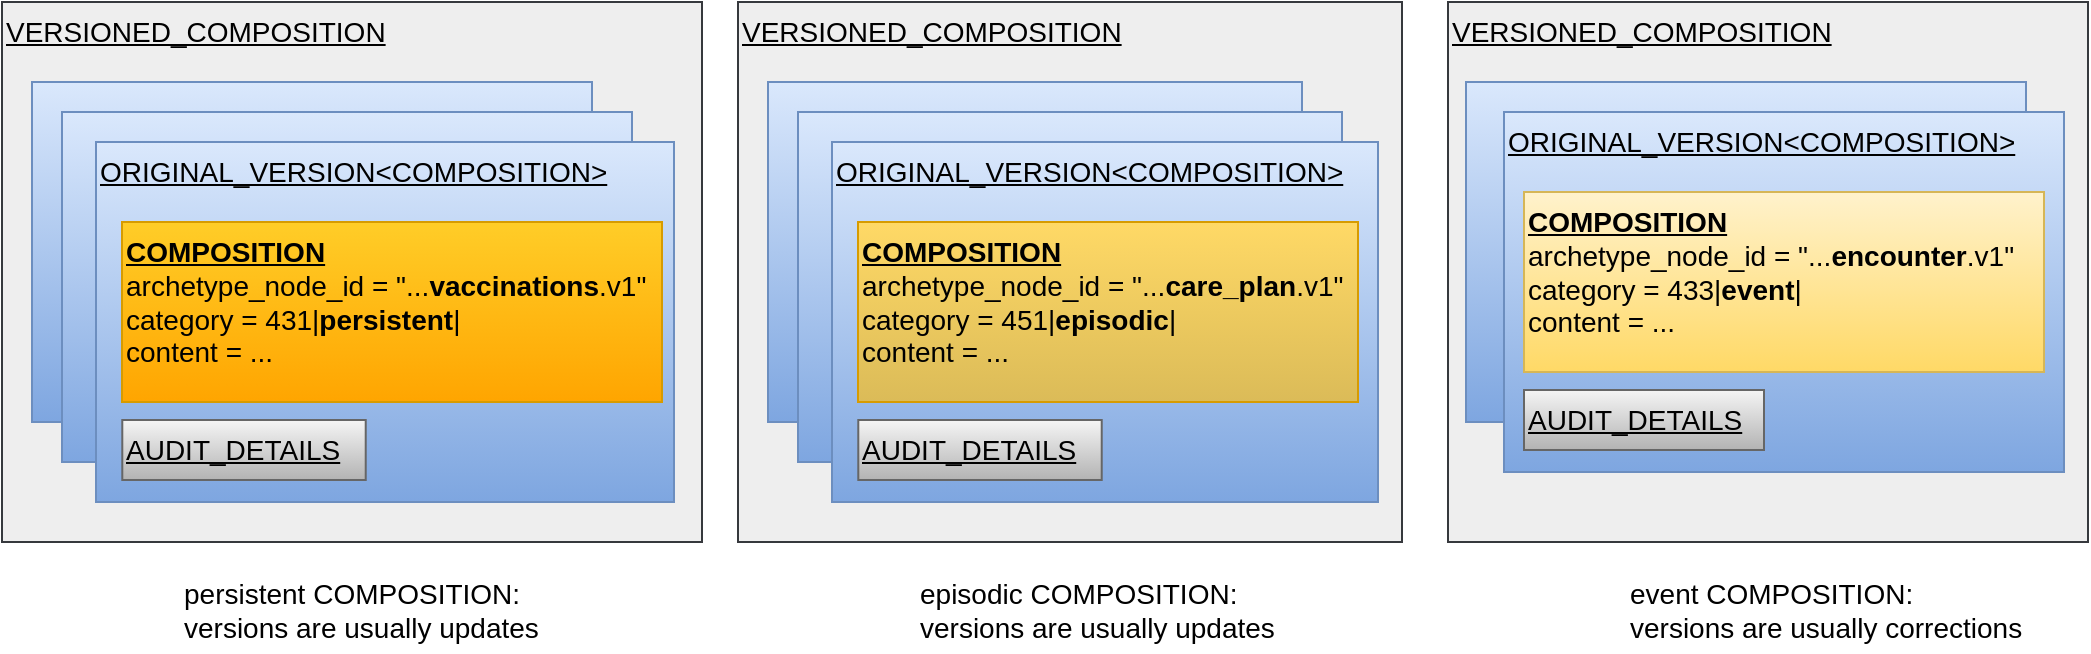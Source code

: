 <mxfile version="12.6.5" type="device"><diagram id="Ipy5a6JUwnwC102qDjiA" name="Page-1"><mxGraphModel dx="1366" dy="816" grid="1" gridSize="10" guides="1" tooltips="1" connect="1" arrows="1" fold="1" page="1" pageScale="1" pageWidth="1169" pageHeight="827" math="0" shadow="0"><root><mxCell id="0"/><mxCell id="1" parent="0"/><mxCell id="qDFtoAM4QETea1y4RNJC-1" value="&lt;u&gt;&lt;span&gt;VERSIONED_COMPOSITION&lt;/span&gt;&lt;/u&gt;&lt;br&gt;" style="rounded=0;whiteSpace=wrap;html=1;fontSize=14;verticalAlign=top;align=left;fillColor=#eeeeee;strokeColor=#36393d;fontStyle=0" parent="1" vertex="1"><mxGeometry x="20" y="40" width="350" height="270" as="geometry"/></mxCell><mxCell id="qDFtoAM4QETea1y4RNJC-13" value="" style="group;fillColor=#dae8fc;strokeColor=#6c8ebf;gradientColor=#7ea6e0;" parent="1" vertex="1" connectable="0"><mxGeometry x="35" y="80" width="280" height="170" as="geometry"/></mxCell><mxCell id="qDFtoAM4QETea1y4RNJC-2" value="" style="rounded=0;whiteSpace=wrap;html=1;fontSize=14;verticalAlign=top;align=left;fillColor=#dae8fc;strokeColor=#6c8ebf;gradientColor=#7ea6e0;" parent="qDFtoAM4QETea1y4RNJC-13" vertex="1"><mxGeometry width="280" height="170" as="geometry"/></mxCell><mxCell id="qDFtoAM4QETea1y4RNJC-6" value="" style="rounded=0;whiteSpace=wrap;html=1;fontSize=14;verticalAlign=top;align=left;fillColor=#fff2cc;strokeColor=#d6b656;gradientColor=#ffd966;" parent="qDFtoAM4QETea1y4RNJC-13" vertex="1"><mxGeometry x="70" y="72.25" width="190" height="59.5" as="geometry"/></mxCell><mxCell id="qDFtoAM4QETea1y4RNJC-12" value="" style="group" parent="qDFtoAM4QETea1y4RNJC-13" vertex="1" connectable="0"><mxGeometry x="89" y="79.9" width="89" height="45.9" as="geometry"/></mxCell><mxCell id="qDFtoAM4QETea1y4RNJC-7" value="" style="rounded=0;whiteSpace=wrap;html=1;fontSize=14;align=left;fillColor=#f8cecc;strokeColor=#b85450;" parent="qDFtoAM4QETea1y4RNJC-12" vertex="1"><mxGeometry width="30" height="8.5" as="geometry"/></mxCell><mxCell id="qDFtoAM4QETea1y4RNJC-10" style="edgeStyle=orthogonalEdgeStyle;rounded=0;orthogonalLoop=1;jettySize=auto;html=1;exitX=0.5;exitY=1;exitDx=0;exitDy=0;entryX=0;entryY=0.5;entryDx=0;entryDy=0;fontSize=14;endArrow=none;endFill=0;" parent="qDFtoAM4QETea1y4RNJC-12" source="qDFtoAM4QETea1y4RNJC-7" edge="1"><mxGeometry relative="1" as="geometry"><mxPoint x="59" y="25.5" as="targetPoint"/></mxGeometry></mxCell><mxCell id="qDFtoAM4QETea1y4RNJC-11" style="edgeStyle=orthogonalEdgeStyle;rounded=0;orthogonalLoop=1;jettySize=auto;html=1;exitX=0.5;exitY=1;exitDx=0;exitDy=0;entryX=0;entryY=0.5;entryDx=0;entryDy=0;endArrow=none;endFill=0;fontSize=14;" parent="qDFtoAM4QETea1y4RNJC-12" source="qDFtoAM4QETea1y4RNJC-7" edge="1"><mxGeometry relative="1" as="geometry"><mxPoint x="59" y="41.65" as="targetPoint"/></mxGeometry></mxCell><mxCell id="qDFtoAM4QETea1y4RNJC-14" value="" style="group;fillColor=#dae8fc;strokeColor=#6c8ebf;gradientColor=#7ea6e0;" parent="1" vertex="1" connectable="0"><mxGeometry x="50" y="95" width="285" height="175" as="geometry"/></mxCell><mxCell id="qDFtoAM4QETea1y4RNJC-15" value="" style="rounded=0;whiteSpace=wrap;html=1;fontSize=14;verticalAlign=top;align=left;fillColor=#dae8fc;strokeColor=#6c8ebf;gradientColor=#7ea6e0;" parent="qDFtoAM4QETea1y4RNJC-14" vertex="1"><mxGeometry width="285" height="175" as="geometry"/></mxCell><mxCell id="qDFtoAM4QETea1y4RNJC-18" value="" style="rounded=0;whiteSpace=wrap;html=1;fontSize=14;verticalAlign=top;align=left;fillColor=#fff2cc;strokeColor=#d6b656;gradientColor=#ffd966;" parent="qDFtoAM4QETea1y4RNJC-14" vertex="1"><mxGeometry x="71.25" y="70" width="193.393" height="61.25" as="geometry"/></mxCell><mxCell id="qDFtoAM4QETea1y4RNJC-19" value="" style="group" parent="qDFtoAM4QETea1y4RNJC-14" vertex="1" connectable="0"><mxGeometry x="90.589" y="77.875" width="90.589" height="47.25" as="geometry"/></mxCell><mxCell id="qDFtoAM4QETea1y4RNJC-20" value="" style="rounded=0;whiteSpace=wrap;html=1;fontSize=14;align=left;fillColor=#f8cecc;strokeColor=#b85450;" parent="qDFtoAM4QETea1y4RNJC-19" vertex="1"><mxGeometry width="30.536" height="8.75" as="geometry"/></mxCell><mxCell id="qDFtoAM4QETea1y4RNJC-25" value="" style="group;fontStyle=1" parent="1" vertex="1" connectable="0"><mxGeometry x="70" y="110" width="284" height="200" as="geometry"/></mxCell><mxCell id="qDFtoAM4QETea1y4RNJC-26" value="&lt;u&gt;ORIGINAL_VERSION&amp;lt;COMPOSITION&amp;gt;&lt;/u&gt;" style="rounded=0;whiteSpace=wrap;html=1;fontSize=14;verticalAlign=top;align=left;fillColor=#dae8fc;strokeColor=#6c8ebf;gradientColor=#7ea6e0;" parent="qDFtoAM4QETea1y4RNJC-25" vertex="1"><mxGeometry x="-3" width="289" height="180" as="geometry"/></mxCell><mxCell id="qDFtoAM4QETea1y4RNJC-27" value="&lt;b&gt;&lt;u&gt;COMPOSITION&lt;/u&gt;&lt;/b&gt;&lt;br&gt;archetype_node_id = &quot;...&lt;b&gt;vaccinations&lt;/b&gt;.v1&quot;&lt;br&gt;category = 431|&lt;b&gt;persistent&lt;/b&gt;|&lt;br&gt;content = ..." style="rounded=0;whiteSpace=wrap;html=1;fontSize=14;verticalAlign=top;align=left;fillColor=#ffcd28;strokeColor=#d79b00;gradientColor=#ffa500;" parent="qDFtoAM4QETea1y4RNJC-25" vertex="1"><mxGeometry x="10" y="40" width="270" height="90" as="geometry"/></mxCell><mxCell id="qDFtoAM4QETea1y4RNJC-28" value="&lt;span style=&quot;font-weight: normal&quot;&gt;&lt;u&gt;AUDIT_DETAILS&lt;/u&gt;&lt;/span&gt;" style="rounded=0;whiteSpace=wrap;html=1;fontSize=14;verticalAlign=top;align=left;fillColor=#f5f5f5;strokeColor=#666666;gradientColor=#b3b3b3;fontStyle=1" parent="qDFtoAM4QETea1y4RNJC-25" vertex="1"><mxGeometry x="10.143" y="139" width="121.714" height="30" as="geometry"/></mxCell><mxCell id="auwJF7oN06-9zfajjM2E-1" value="persistent COMPOSITION:&lt;br&gt;versions are&amp;nbsp;usually&amp;nbsp;updates" style="text;html=1;resizable=0;points=[];autosize=1;align=left;verticalAlign=top;spacingTop=-4;fontSize=14;fontColor=#000000;" parent="1" vertex="1"><mxGeometry x="109" y="325" width="190" height="40" as="geometry"/></mxCell><mxCell id="auwJF7oN06-9zfajjM2E-2" value="&lt;u&gt;&lt;span&gt;VERSIONED_COMPOSITION&lt;/span&gt;&lt;/u&gt;&lt;br&gt;" style="rounded=0;whiteSpace=wrap;html=1;fontSize=14;verticalAlign=top;align=left;fillColor=#eeeeee;strokeColor=#36393d;fontStyle=0" parent="1" vertex="1"><mxGeometry x="743" y="40" width="320" height="270" as="geometry"/></mxCell><mxCell id="auwJF7oN06-9zfajjM2E-3" value="" style="group;fillColor=#dae8fc;strokeColor=#6c8ebf;gradientColor=#7ea6e0;" parent="1" vertex="1" connectable="0"><mxGeometry x="752" y="80" width="280" height="170" as="geometry"/></mxCell><mxCell id="auwJF7oN06-9zfajjM2E-4" value="" style="rounded=0;whiteSpace=wrap;html=1;fontSize=14;verticalAlign=top;align=left;fillColor=#dae8fc;strokeColor=#6c8ebf;gradientColor=#7ea6e0;" parent="auwJF7oN06-9zfajjM2E-3" vertex="1"><mxGeometry width="280" height="170" as="geometry"/></mxCell><mxCell id="auwJF7oN06-9zfajjM2E-5" value="" style="rounded=0;whiteSpace=wrap;html=1;fontSize=14;verticalAlign=top;align=left;fillColor=#fff2cc;strokeColor=#d6b656;gradientColor=#ffd966;" parent="auwJF7oN06-9zfajjM2E-3" vertex="1"><mxGeometry x="50" y="57.25" width="190" height="59.5" as="geometry"/></mxCell><mxCell id="auwJF7oN06-9zfajjM2E-6" value="" style="group" parent="auwJF7oN06-9zfajjM2E-3" vertex="1" connectable="0"><mxGeometry x="69" y="64.9" width="89" height="45.9" as="geometry"/></mxCell><mxCell id="auwJF7oN06-9zfajjM2E-7" value="" style="rounded=0;whiteSpace=wrap;html=1;fontSize=14;align=left;fillColor=#f8cecc;strokeColor=#b85450;" parent="auwJF7oN06-9zfajjM2E-6" vertex="1"><mxGeometry width="30" height="8.5" as="geometry"/></mxCell><mxCell id="auwJF7oN06-9zfajjM2E-8" style="edgeStyle=orthogonalEdgeStyle;rounded=0;orthogonalLoop=1;jettySize=auto;html=1;exitX=0.5;exitY=1;exitDx=0;exitDy=0;entryX=0;entryY=0.5;entryDx=0;entryDy=0;fontSize=14;endArrow=none;endFill=0;" parent="auwJF7oN06-9zfajjM2E-6" source="auwJF7oN06-9zfajjM2E-7" edge="1"><mxGeometry relative="1" as="geometry"><mxPoint x="59" y="25.5" as="targetPoint"/></mxGeometry></mxCell><mxCell id="auwJF7oN06-9zfajjM2E-9" style="edgeStyle=orthogonalEdgeStyle;rounded=0;orthogonalLoop=1;jettySize=auto;html=1;exitX=0.5;exitY=1;exitDx=0;exitDy=0;entryX=0;entryY=0.5;entryDx=0;entryDy=0;endArrow=none;endFill=0;fontSize=14;" parent="auwJF7oN06-9zfajjM2E-6" source="auwJF7oN06-9zfajjM2E-7" edge="1"><mxGeometry relative="1" as="geometry"><mxPoint x="59" y="41.65" as="targetPoint"/></mxGeometry></mxCell><mxCell id="auwJF7oN06-9zfajjM2E-15" value="" style="group;fontStyle=1" parent="1" vertex="1" connectable="0"><mxGeometry x="771" y="95" width="280" height="200" as="geometry"/></mxCell><mxCell id="auwJF7oN06-9zfajjM2E-16" value="&lt;u&gt;ORIGINAL_VERSION&amp;lt;COMPOSITION&amp;gt;&lt;/u&gt;" style="rounded=0;whiteSpace=wrap;html=1;fontSize=14;verticalAlign=top;align=left;fillColor=#dae8fc;strokeColor=#6c8ebf;gradientColor=#7ea6e0;" parent="auwJF7oN06-9zfajjM2E-15" vertex="1"><mxGeometry width="280" height="180" as="geometry"/></mxCell><mxCell id="auwJF7oN06-9zfajjM2E-17" value="&lt;b&gt;&lt;u&gt;COMPOSITION&lt;/u&gt;&lt;/b&gt;&lt;br&gt;archetype_node_id = &quot;...&lt;b&gt;encounter&lt;/b&gt;.v1&quot;&lt;br&gt;category = 433|&lt;b&gt;event&lt;/b&gt;|&lt;br&gt;content = ..." style="rounded=0;whiteSpace=wrap;html=1;fontSize=14;verticalAlign=top;align=left;fillColor=#fff2cc;strokeColor=#d6b656;gradientColor=#ffd966;" parent="auwJF7oN06-9zfajjM2E-15" vertex="1"><mxGeometry x="10" y="40" width="260" height="90" as="geometry"/></mxCell><mxCell id="auwJF7oN06-9zfajjM2E-18" value="&lt;span style=&quot;font-weight: normal&quot;&gt;&lt;u&gt;AUDIT_DETAILS&lt;/u&gt;&lt;/span&gt;" style="rounded=0;whiteSpace=wrap;html=1;fontSize=14;verticalAlign=top;align=left;fillColor=#f5f5f5;strokeColor=#666666;gradientColor=#b3b3b3;fontStyle=1" parent="auwJF7oN06-9zfajjM2E-15" vertex="1"><mxGeometry x="10" y="139" width="120" height="30" as="geometry"/></mxCell><mxCell id="auwJF7oN06-9zfajjM2E-19" value="event COMPOSITION:&lt;br&gt;versions are usually corrections" style="text;html=1;resizable=0;points=[];autosize=1;align=left;verticalAlign=top;spacingTop=-4;fontSize=14;fontColor=#000000;" parent="1" vertex="1"><mxGeometry x="832" y="325" width="210" height="40" as="geometry"/></mxCell><mxCell id="joSHiHEJ8JPi-cRDj-Yp-1" value="&lt;u&gt;&lt;span&gt;VERSIONED_COMPOSITION&lt;/span&gt;&lt;/u&gt;&lt;br&gt;" style="rounded=0;whiteSpace=wrap;html=1;fontSize=14;verticalAlign=top;align=left;fillColor=#eeeeee;strokeColor=#36393d;fontStyle=0" parent="1" vertex="1"><mxGeometry x="388" y="40" width="332" height="270" as="geometry"/></mxCell><mxCell id="joSHiHEJ8JPi-cRDj-Yp-2" value="" style="group;fillColor=#dae8fc;strokeColor=#6c8ebf;gradientColor=#7ea6e0;" parent="1" vertex="1" connectable="0"><mxGeometry x="403" y="80" width="267" height="170" as="geometry"/></mxCell><mxCell id="joSHiHEJ8JPi-cRDj-Yp-3" value="" style="rounded=0;whiteSpace=wrap;html=1;fontSize=14;verticalAlign=top;align=left;fillColor=#dae8fc;strokeColor=#6c8ebf;gradientColor=#7ea6e0;" parent="joSHiHEJ8JPi-cRDj-Yp-2" vertex="1"><mxGeometry width="267" height="170" as="geometry"/></mxCell><mxCell id="joSHiHEJ8JPi-cRDj-Yp-4" value="" style="rounded=0;whiteSpace=wrap;html=1;fontSize=14;verticalAlign=top;align=left;fillColor=#fff2cc;strokeColor=#d6b656;gradientColor=#ffd966;" parent="joSHiHEJ8JPi-cRDj-Yp-2" vertex="1"><mxGeometry x="66.75" y="72.25" width="181.179" height="59.5" as="geometry"/></mxCell><mxCell id="joSHiHEJ8JPi-cRDj-Yp-5" value="" style="group" parent="joSHiHEJ8JPi-cRDj-Yp-2" vertex="1" connectable="0"><mxGeometry x="84.868" y="79.9" width="84.868" height="45.9" as="geometry"/></mxCell><mxCell id="joSHiHEJ8JPi-cRDj-Yp-6" value="" style="rounded=0;whiteSpace=wrap;html=1;fontSize=14;align=left;fillColor=#f8cecc;strokeColor=#b85450;" parent="joSHiHEJ8JPi-cRDj-Yp-5" vertex="1"><mxGeometry width="28.607" height="8.5" as="geometry"/></mxCell><mxCell id="joSHiHEJ8JPi-cRDj-Yp-7" style="edgeStyle=orthogonalEdgeStyle;rounded=0;orthogonalLoop=1;jettySize=auto;html=1;exitX=0.5;exitY=1;exitDx=0;exitDy=0;entryX=0;entryY=0.5;entryDx=0;entryDy=0;fontSize=14;endArrow=none;endFill=0;" parent="joSHiHEJ8JPi-cRDj-Yp-5" source="joSHiHEJ8JPi-cRDj-Yp-6" edge="1"><mxGeometry relative="1" as="geometry"><mxPoint x="56.261" y="25.5" as="targetPoint"/></mxGeometry></mxCell><mxCell id="joSHiHEJ8JPi-cRDj-Yp-8" style="edgeStyle=orthogonalEdgeStyle;rounded=0;orthogonalLoop=1;jettySize=auto;html=1;exitX=0.5;exitY=1;exitDx=0;exitDy=0;entryX=0;entryY=0.5;entryDx=0;entryDy=0;endArrow=none;endFill=0;fontSize=14;" parent="joSHiHEJ8JPi-cRDj-Yp-5" source="joSHiHEJ8JPi-cRDj-Yp-6" edge="1"><mxGeometry relative="1" as="geometry"><mxPoint x="56.261" y="41.65" as="targetPoint"/></mxGeometry></mxCell><mxCell id="joSHiHEJ8JPi-cRDj-Yp-9" value="" style="group;fillColor=#dae8fc;strokeColor=#6c8ebf;gradientColor=#7ea6e0;" parent="1" vertex="1" connectable="0"><mxGeometry x="418" y="95" width="272" height="175" as="geometry"/></mxCell><mxCell id="joSHiHEJ8JPi-cRDj-Yp-10" value="" style="rounded=0;whiteSpace=wrap;html=1;fontSize=14;verticalAlign=top;align=left;fillColor=#dae8fc;strokeColor=#6c8ebf;gradientColor=#7ea6e0;" parent="joSHiHEJ8JPi-cRDj-Yp-9" vertex="1"><mxGeometry width="272" height="175" as="geometry"/></mxCell><mxCell id="joSHiHEJ8JPi-cRDj-Yp-11" value="" style="rounded=0;whiteSpace=wrap;html=1;fontSize=14;verticalAlign=top;align=left;fillColor=#fff2cc;strokeColor=#d6b656;gradientColor=#ffd966;" parent="joSHiHEJ8JPi-cRDj-Yp-9" vertex="1"><mxGeometry x="68" y="70" width="184.571" height="61.25" as="geometry"/></mxCell><mxCell id="joSHiHEJ8JPi-cRDj-Yp-12" value="" style="group" parent="joSHiHEJ8JPi-cRDj-Yp-9" vertex="1" connectable="0"><mxGeometry x="86.457" y="77.875" width="86.457" height="47.25" as="geometry"/></mxCell><mxCell id="joSHiHEJ8JPi-cRDj-Yp-13" value="" style="rounded=0;whiteSpace=wrap;html=1;fontSize=14;align=left;fillColor=#f8cecc;strokeColor=#b85450;" parent="joSHiHEJ8JPi-cRDj-Yp-12" vertex="1"><mxGeometry width="29.143" height="8.75" as="geometry"/></mxCell><mxCell id="joSHiHEJ8JPi-cRDj-Yp-14" value="" style="group;fontStyle=1" parent="1" vertex="1" connectable="0"><mxGeometry x="438" y="110" width="284" height="200" as="geometry"/></mxCell><mxCell id="joSHiHEJ8JPi-cRDj-Yp-15" value="&lt;u&gt;ORIGINAL_VERSION&amp;lt;COMPOSITION&amp;gt;&lt;/u&gt;" style="rounded=0;whiteSpace=wrap;html=1;fontSize=14;verticalAlign=top;align=left;fillColor=#dae8fc;strokeColor=#6c8ebf;gradientColor=#7ea6e0;" parent="joSHiHEJ8JPi-cRDj-Yp-14" vertex="1"><mxGeometry x="-3" width="273" height="180" as="geometry"/></mxCell><mxCell id="joSHiHEJ8JPi-cRDj-Yp-16" value="&lt;b&gt;&lt;u&gt;COMPOSITION&lt;/u&gt;&lt;/b&gt;&lt;br&gt;archetype_node_id = &quot;...&lt;b&gt;care_plan&lt;/b&gt;.v1&quot;&lt;br&gt;category = 451|&lt;b&gt;episodic&lt;/b&gt;|&lt;br&gt;content = ..." style="rounded=0;whiteSpace=wrap;html=1;fontSize=14;verticalAlign=top;align=left;fillColor=#FFD966;strokeColor=#d79b00;gradientColor=#DBBB58;" parent="joSHiHEJ8JPi-cRDj-Yp-14" vertex="1"><mxGeometry x="10" y="40" width="250" height="90" as="geometry"/></mxCell><mxCell id="joSHiHEJ8JPi-cRDj-Yp-17" value="&lt;span style=&quot;font-weight: normal&quot;&gt;&lt;u&gt;AUDIT_DETAILS&lt;/u&gt;&lt;/span&gt;" style="rounded=0;whiteSpace=wrap;html=1;fontSize=14;verticalAlign=top;align=left;fillColor=#f5f5f5;strokeColor=#666666;gradientColor=#b3b3b3;fontStyle=1" parent="joSHiHEJ8JPi-cRDj-Yp-14" vertex="1"><mxGeometry x="10.143" y="139" width="121.714" height="30" as="geometry"/></mxCell><mxCell id="joSHiHEJ8JPi-cRDj-Yp-18" value="episodic COMPOSITION:&lt;br&gt;versions are&amp;nbsp;usually&amp;nbsp;updates" style="text;html=1;resizable=0;points=[];autosize=1;align=left;verticalAlign=top;spacingTop=-4;fontSize=14;fontColor=#000000;" parent="1" vertex="1"><mxGeometry x="477" y="325" width="190" height="40" as="geometry"/></mxCell></root></mxGraphModel></diagram></mxfile>
